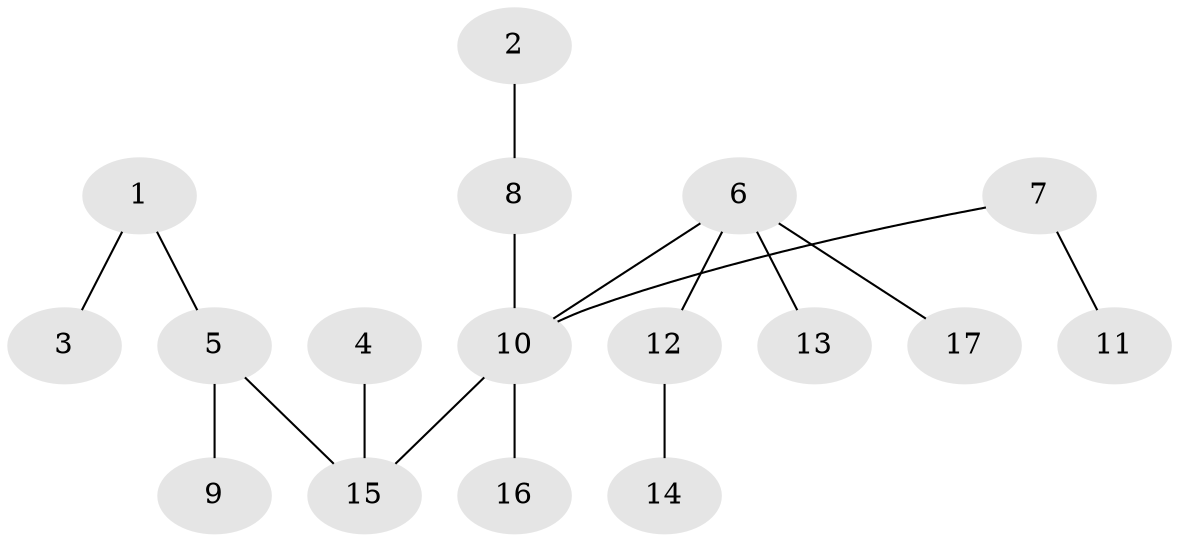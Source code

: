// original degree distribution, {5: 0.05454545454545454, 3: 0.12727272727272726, 2: 0.23636363636363636, 7: 0.01818181818181818, 6: 0.01818181818181818, 4: 0.01818181818181818, 1: 0.5272727272727272}
// Generated by graph-tools (version 1.1) at 2025/37/03/04/25 23:37:20]
// undirected, 17 vertices, 16 edges
graph export_dot {
  node [color=gray90,style=filled];
  1;
  2;
  3;
  4;
  5;
  6;
  7;
  8;
  9;
  10;
  11;
  12;
  13;
  14;
  15;
  16;
  17;
  1 -- 3 [weight=1.0];
  1 -- 5 [weight=1.0];
  2 -- 8 [weight=1.0];
  4 -- 15 [weight=1.0];
  5 -- 9 [weight=1.0];
  5 -- 15 [weight=1.0];
  6 -- 10 [weight=1.0];
  6 -- 12 [weight=1.0];
  6 -- 13 [weight=1.0];
  6 -- 17 [weight=1.0];
  7 -- 10 [weight=1.0];
  7 -- 11 [weight=1.0];
  8 -- 10 [weight=1.0];
  10 -- 15 [weight=1.0];
  10 -- 16 [weight=1.0];
  12 -- 14 [weight=1.0];
}

